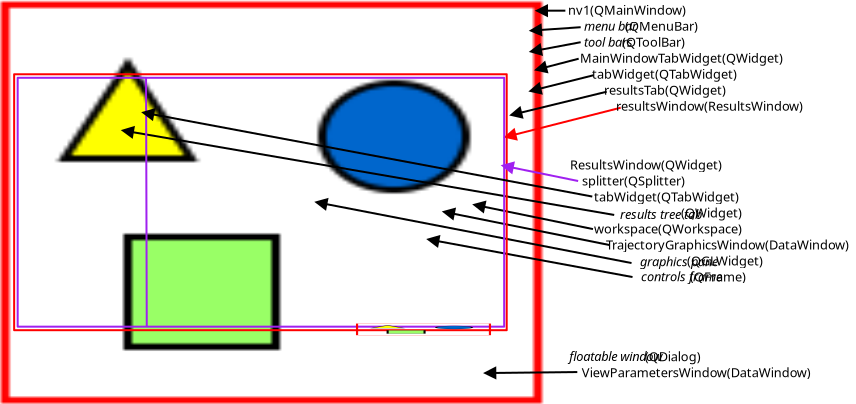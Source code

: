 <?xml version="1.0" encoding="UTF-8"?>
<dia:diagram xmlns:dia="http://www.lysator.liu.se/~alla/dia/">
  <dia:layer name="Background" visible="true">
    <dia:object type="Standard - Image" version="0" id="O0">
      <dia:attribute name="obj_pos">
        <dia:point val="1,1"/>
      </dia:attribute>
      <dia:attribute name="obj_bb">
        <dia:rectangle val="0.95,0.95;28.1,21.131"/>
      </dia:attribute>
      <dia:attribute name="elem_corner">
        <dia:point val="1,1"/>
      </dia:attribute>
      <dia:attribute name="elem_width">
        <dia:real val="27.05"/>
      </dia:attribute>
      <dia:attribute name="elem_height">
        <dia:real val="20.08"/>
      </dia:attribute>
      <dia:attribute name="draw_border">
        <dia:boolean val="false"/>
      </dia:attribute>
      <dia:attribute name="keep_aspect">
        <dia:boolean val="true"/>
      </dia:attribute>
      <dia:attribute name="file">
        <dia:string>#gui-layout-screenshot.png#</dia:string>
      </dia:attribute>
    </dia:object>
    <dia:object type="Standard - Line" version="0" id="O1">
      <dia:attribute name="obj_pos">
        <dia:point val="29.218,1.449"/>
      </dia:attribute>
      <dia:attribute name="obj_bb">
        <dia:rectangle val="27.7,0.95;29.268,1.95"/>
      </dia:attribute>
      <dia:attribute name="conn_endpoints">
        <dia:point val="29.218,1.449"/>
        <dia:point val="27.75,1.45"/>
      </dia:attribute>
      <dia:attribute name="numcp">
        <dia:int val="1"/>
      </dia:attribute>
      <dia:attribute name="end_arrow">
        <dia:enum val="3"/>
      </dia:attribute>
      <dia:attribute name="end_arrow_length">
        <dia:real val="0.5"/>
      </dia:attribute>
      <dia:attribute name="end_arrow_width">
        <dia:real val="0.5"/>
      </dia:attribute>
    </dia:object>
    <dia:object type="Standard - Line" version="0" id="O2">
      <dia:attribute name="obj_pos">
        <dia:point val="29.984,2.275"/>
      </dia:attribute>
      <dia:attribute name="obj_bb">
        <dia:rectangle val="27.366,1.948;30.038,2.952"/>
      </dia:attribute>
      <dia:attribute name="conn_endpoints">
        <dia:point val="29.984,2.275"/>
        <dia:point val="27.45,2.45"/>
      </dia:attribute>
      <dia:attribute name="numcp">
        <dia:int val="1"/>
      </dia:attribute>
      <dia:attribute name="end_arrow">
        <dia:enum val="3"/>
      </dia:attribute>
      <dia:attribute name="end_arrow_length">
        <dia:real val="0.5"/>
      </dia:attribute>
      <dia:attribute name="end_arrow_width">
        <dia:real val="0.5"/>
      </dia:attribute>
    </dia:object>
    <dia:object type="Standard - Line" version="0" id="O3">
      <dia:attribute name="obj_pos">
        <dia:point val="29.984,3.025"/>
      </dia:attribute>
      <dia:attribute name="obj_bb">
        <dia:rectangle val="27.309,2.967;30.043,4.001"/>
      </dia:attribute>
      <dia:attribute name="conn_endpoints">
        <dia:point val="29.984,3.025"/>
        <dia:point val="27.45,3.5"/>
      </dia:attribute>
      <dia:attribute name="numcp">
        <dia:int val="1"/>
      </dia:attribute>
      <dia:attribute name="end_arrow">
        <dia:enum val="3"/>
      </dia:attribute>
      <dia:attribute name="end_arrow_length">
        <dia:real val="0.5"/>
      </dia:attribute>
      <dia:attribute name="end_arrow_width">
        <dia:real val="0.5"/>
      </dia:attribute>
    </dia:object>
    <dia:object type="Standard - Line" version="0" id="O4">
      <dia:attribute name="obj_pos">
        <dia:point val="29.884,3.85"/>
      </dia:attribute>
      <dia:attribute name="obj_bb">
        <dia:rectangle val="27.537,3.789;29.945,4.911"/>
      </dia:attribute>
      <dia:attribute name="conn_endpoints">
        <dia:point val="29.884,3.85"/>
        <dia:point val="27.711,4.415"/>
      </dia:attribute>
      <dia:attribute name="numcp">
        <dia:int val="1"/>
      </dia:attribute>
      <dia:attribute name="end_arrow">
        <dia:enum val="3"/>
      </dia:attribute>
      <dia:attribute name="end_arrow_length">
        <dia:real val="0.5"/>
      </dia:attribute>
      <dia:attribute name="end_arrow_width">
        <dia:real val="0.5"/>
      </dia:attribute>
    </dia:object>
    <dia:object type="Standard - Line" version="0" id="O5">
      <dia:attribute name="obj_pos">
        <dia:point val="30.634,4.675"/>
      </dia:attribute>
      <dia:attribute name="obj_bb">
        <dia:rectangle val="27.259,4.614;30.695,5.973"/>
      </dia:attribute>
      <dia:attribute name="conn_endpoints">
        <dia:point val="30.634,4.675"/>
        <dia:point val="27.428,5.475"/>
      </dia:attribute>
      <dia:attribute name="numcp">
        <dia:int val="1"/>
      </dia:attribute>
      <dia:attribute name="end_arrow">
        <dia:enum val="3"/>
      </dia:attribute>
      <dia:attribute name="end_arrow_length">
        <dia:real val="0.5"/>
      </dia:attribute>
      <dia:attribute name="end_arrow_width">
        <dia:real val="0.5"/>
      </dia:attribute>
    </dia:object>
    <dia:object type="Standard - Line" version="0" id="O6">
      <dia:attribute name="obj_pos">
        <dia:point val="31.284,5.5"/>
      </dia:attribute>
      <dia:attribute name="obj_bb">
        <dia:rectangle val="26.301,5.44;31.345,7.171"/>
      </dia:attribute>
      <dia:attribute name="conn_endpoints">
        <dia:point val="31.284,5.5"/>
        <dia:point val="26.468,6.674"/>
      </dia:attribute>
      <dia:attribute name="numcp">
        <dia:int val="1"/>
      </dia:attribute>
      <dia:attribute name="end_arrow">
        <dia:enum val="3"/>
      </dia:attribute>
      <dia:attribute name="end_arrow_length">
        <dia:real val="0.5"/>
      </dia:attribute>
      <dia:attribute name="end_arrow_width">
        <dia:real val="0.5"/>
      </dia:attribute>
    </dia:object>
    <dia:object type="Standard - Line" version="0" id="O7">
      <dia:attribute name="obj_pos">
        <dia:point val="31.984,6.3"/>
      </dia:attribute>
      <dia:attribute name="obj_bb">
        <dia:rectangle val="26.008,6.239;32.045,8.27"/>
      </dia:attribute>
      <dia:attribute name="conn_endpoints">
        <dia:point val="31.984,6.3"/>
        <dia:point val="26.179,7.774"/>
      </dia:attribute>
      <dia:attribute name="numcp">
        <dia:int val="1"/>
      </dia:attribute>
      <dia:attribute name="line_color">
        <dia:color val="#ff0000"/>
      </dia:attribute>
      <dia:attribute name="end_arrow">
        <dia:enum val="3"/>
      </dia:attribute>
      <dia:attribute name="end_arrow_length">
        <dia:real val="0.5"/>
      </dia:attribute>
      <dia:attribute name="end_arrow_width">
        <dia:real val="0.5"/>
      </dia:attribute>
    </dia:object>
    <dia:object type="Standard - Text" version="1" id="O8">
      <dia:attribute name="obj_pos">
        <dia:point val="29.45,9.387"/>
      </dia:attribute>
      <dia:attribute name="obj_bb">
        <dia:rectangle val="29.45,8.82;44.057,15.422"/>
      </dia:attribute>
      <dia:attribute name="text">
        <dia:composite type="text">
          <dia:attribute name="string">
            <dia:string>#ResultsWindow(QWidget)
    splitter(QSplitter)
        tabWidget(QTabWidget)
                                     (QWidget)
        workspace(QWorkspace)
            TrajectoryGraphicsWindow(DataWindow)
                                       (QGLWidget)
                                        (QFrame)#</dia:string>
          </dia:attribute>
          <dia:attribute name="font">
            <dia:font family="sans" style="0" name="Helvetica"/>
          </dia:attribute>
          <dia:attribute name="height">
            <dia:real val="0.8"/>
          </dia:attribute>
          <dia:attribute name="pos">
            <dia:point val="29.45,9.387"/>
          </dia:attribute>
          <dia:attribute name="color">
            <dia:color val="#000000"/>
          </dia:attribute>
          <dia:attribute name="alignment">
            <dia:enum val="0"/>
          </dia:attribute>
        </dia:composite>
      </dia:attribute>
      <dia:attribute name="valign">
        <dia:enum val="3"/>
      </dia:attribute>
    </dia:object>
    <dia:object type="Standard - Text" version="1" id="O9">
      <dia:attribute name="obj_pos">
        <dia:point val="29.35,1.65"/>
      </dia:attribute>
      <dia:attribute name="obj_bb">
        <dia:rectangle val="29.35,1.083;41.954,6.885"/>
      </dia:attribute>
      <dia:attribute name="text">
        <dia:composite type="text">
          <dia:attribute name="string">
            <dia:string>#nv1(QMainWindow)
                   (QMenuBar)
                  (QToolBar)
    MainWindowTabWidget(QWidget)
        tabWidget(QTabWidget)
            resultsTab(QWidget)
                resultsWindow(ResultsWindow)#</dia:string>
          </dia:attribute>
          <dia:attribute name="font">
            <dia:font family="sans" style="0" name="Helvetica"/>
          </dia:attribute>
          <dia:attribute name="height">
            <dia:real val="0.8"/>
          </dia:attribute>
          <dia:attribute name="pos">
            <dia:point val="29.35,1.65"/>
          </dia:attribute>
          <dia:attribute name="color">
            <dia:color val="#000000"/>
          </dia:attribute>
          <dia:attribute name="alignment">
            <dia:enum val="0"/>
          </dia:attribute>
        </dia:composite>
      </dia:attribute>
      <dia:attribute name="valign">
        <dia:enum val="3"/>
      </dia:attribute>
    </dia:object>
    <dia:object type="Standard - Text" version="1" id="O10">
      <dia:attribute name="obj_pos">
        <dia:point val="30.15,2.45"/>
      </dia:attribute>
      <dia:attribute name="obj_bb">
        <dia:rectangle val="30.15,1.9;32.9,2.85"/>
      </dia:attribute>
      <dia:attribute name="text">
        <dia:composite type="text">
          <dia:attribute name="string">
            <dia:string>#menu bar#</dia:string>
          </dia:attribute>
          <dia:attribute name="font">
            <dia:font family="sans" style="8" name="Helvetica-Oblique"/>
          </dia:attribute>
          <dia:attribute name="height">
            <dia:real val="0.8"/>
          </dia:attribute>
          <dia:attribute name="pos">
            <dia:point val="30.15,2.45"/>
          </dia:attribute>
          <dia:attribute name="color">
            <dia:color val="#000000"/>
          </dia:attribute>
          <dia:attribute name="alignment">
            <dia:enum val="0"/>
          </dia:attribute>
        </dia:composite>
      </dia:attribute>
      <dia:attribute name="valign">
        <dia:enum val="3"/>
      </dia:attribute>
    </dia:object>
    <dia:object type="Standard - Text" version="1" id="O11">
      <dia:attribute name="obj_pos">
        <dia:point val="30.15,3.25"/>
      </dia:attribute>
      <dia:attribute name="obj_bb">
        <dia:rectangle val="30.15,2.7;32.7,3.65"/>
      </dia:attribute>
      <dia:attribute name="text">
        <dia:composite type="text">
          <dia:attribute name="string">
            <dia:string>#tool bars#</dia:string>
          </dia:attribute>
          <dia:attribute name="font">
            <dia:font family="sans" style="8" name="Helvetica-Oblique"/>
          </dia:attribute>
          <dia:attribute name="height">
            <dia:real val="0.8"/>
          </dia:attribute>
          <dia:attribute name="pos">
            <dia:point val="30.15,3.25"/>
          </dia:attribute>
          <dia:attribute name="color">
            <dia:color val="#000000"/>
          </dia:attribute>
          <dia:attribute name="alignment">
            <dia:enum val="0"/>
          </dia:attribute>
        </dia:composite>
      </dia:attribute>
      <dia:attribute name="valign">
        <dia:enum val="3"/>
      </dia:attribute>
    </dia:object>
    <dia:object type="Standard - Text" version="1" id="O12">
      <dia:attribute name="obj_pos">
        <dia:point val="31.95,11.862"/>
      </dia:attribute>
      <dia:attribute name="obj_bb">
        <dia:rectangle val="31.95,11.295;36.468,12.297"/>
      </dia:attribute>
      <dia:attribute name="text">
        <dia:composite type="text">
          <dia:attribute name="string">
            <dia:string>#results tree tab#</dia:string>
          </dia:attribute>
          <dia:attribute name="font">
            <dia:font family="sans" style="8" name="Helvetica-Oblique"/>
          </dia:attribute>
          <dia:attribute name="height">
            <dia:real val="0.8"/>
          </dia:attribute>
          <dia:attribute name="pos">
            <dia:point val="31.95,11.862"/>
          </dia:attribute>
          <dia:attribute name="color">
            <dia:color val="#000000"/>
          </dia:attribute>
          <dia:attribute name="alignment">
            <dia:enum val="0"/>
          </dia:attribute>
        </dia:composite>
      </dia:attribute>
      <dia:attribute name="valign">
        <dia:enum val="3"/>
      </dia:attribute>
    </dia:object>
    <dia:object type="Standard - Text" version="1" id="O13">
      <dia:attribute name="obj_pos">
        <dia:point val="32.95,14.232"/>
      </dia:attribute>
      <dia:attribute name="obj_bb">
        <dia:rectangle val="32.95,13.664;36.968,14.667"/>
      </dia:attribute>
      <dia:attribute name="text">
        <dia:composite type="text">
          <dia:attribute name="string">
            <dia:string>#graphics pane#</dia:string>
          </dia:attribute>
          <dia:attribute name="font">
            <dia:font family="sans" style="8" name="Helvetica-Oblique"/>
          </dia:attribute>
          <dia:attribute name="height">
            <dia:real val="0.8"/>
          </dia:attribute>
          <dia:attribute name="pos">
            <dia:point val="32.95,14.232"/>
          </dia:attribute>
          <dia:attribute name="color">
            <dia:color val="#000000"/>
          </dia:attribute>
          <dia:attribute name="alignment">
            <dia:enum val="0"/>
          </dia:attribute>
        </dia:composite>
      </dia:attribute>
      <dia:attribute name="valign">
        <dia:enum val="3"/>
      </dia:attribute>
    </dia:object>
    <dia:object type="Standard - Text" version="1" id="O14">
      <dia:attribute name="obj_pos">
        <dia:point val="33.0,14.982"/>
      </dia:attribute>
      <dia:attribute name="obj_bb">
        <dia:rectangle val="33.0,14.414;37.218,15.417"/>
      </dia:attribute>
      <dia:attribute name="text">
        <dia:composite type="text">
          <dia:attribute name="string">
            <dia:string>#controls frame#</dia:string>
          </dia:attribute>
          <dia:attribute name="font">
            <dia:font family="sans" style="8" name="Helvetica-Oblique"/>
          </dia:attribute>
          <dia:attribute name="height">
            <dia:real val="0.8"/>
          </dia:attribute>
          <dia:attribute name="pos">
            <dia:point val="33.0,14.982"/>
          </dia:attribute>
          <dia:attribute name="color">
            <dia:color val="#000000"/>
          </dia:attribute>
          <dia:attribute name="alignment">
            <dia:enum val="0"/>
          </dia:attribute>
        </dia:composite>
      </dia:attribute>
      <dia:attribute name="valign">
        <dia:enum val="3"/>
      </dia:attribute>
    </dia:object>
    <dia:object type="Standard - Line" version="0" id="O15">
      <dia:attribute name="obj_pos">
        <dia:point val="31.66,11.663"/>
      </dia:attribute>
      <dia:attribute name="obj_bb">
        <dia:rectangle val="6.916,6.93;31.718,11.72"/>
      </dia:attribute>
      <dia:attribute name="conn_endpoints">
        <dia:point val="31.66,11.663"/>
        <dia:point val="7.05,7.432"/>
      </dia:attribute>
      <dia:attribute name="numcp">
        <dia:int val="1"/>
      </dia:attribute>
      <dia:attribute name="end_arrow">
        <dia:enum val="3"/>
      </dia:attribute>
      <dia:attribute name="end_arrow_length">
        <dia:real val="0.5"/>
      </dia:attribute>
      <dia:attribute name="end_arrow_width">
        <dia:real val="0.5"/>
      </dia:attribute>
    </dia:object>
    <dia:object type="Standard - Line" version="0" id="O16">
      <dia:attribute name="obj_pos">
        <dia:point val="30.599,12.37"/>
      </dia:attribute>
      <dia:attribute name="obj_bb">
        <dia:rectangle val="24.471,10.645;30.658,12.429"/>
      </dia:attribute>
      <dia:attribute name="conn_endpoints">
        <dia:point val="30.599,12.37"/>
        <dia:point val="24.62,11.145"/>
      </dia:attribute>
      <dia:attribute name="numcp">
        <dia:int val="1"/>
      </dia:attribute>
      <dia:attribute name="end_arrow">
        <dia:enum val="3"/>
      </dia:attribute>
      <dia:attribute name="end_arrow_length">
        <dia:real val="0.5"/>
      </dia:attribute>
      <dia:attribute name="end_arrow_width">
        <dia:real val="0.5"/>
      </dia:attribute>
    </dia:object>
    <dia:object type="Standard - Line" version="0" id="O17">
      <dia:attribute name="obj_pos">
        <dia:point val="31.426,13.168"/>
      </dia:attribute>
      <dia:attribute name="obj_bb">
        <dia:rectangle val="22.953,10.998;31.485,13.226"/>
      </dia:attribute>
      <dia:attribute name="conn_endpoints">
        <dia:point val="31.426,13.168"/>
        <dia:point val="23.1,11.498"/>
      </dia:attribute>
      <dia:attribute name="numcp">
        <dia:int val="1"/>
      </dia:attribute>
      <dia:attribute name="end_arrow">
        <dia:enum val="3"/>
      </dia:attribute>
      <dia:attribute name="end_arrow_length">
        <dia:real val="0.5"/>
      </dia:attribute>
      <dia:attribute name="end_arrow_width">
        <dia:real val="0.5"/>
      </dia:attribute>
    </dia:object>
    <dia:object type="Standard - Line" version="0" id="O18">
      <dia:attribute name="obj_pos">
        <dia:point val="32.526,14.068"/>
      </dia:attribute>
      <dia:attribute name="obj_bb">
        <dia:rectangle val="16.582,10.517;32.585,14.126"/>
      </dia:attribute>
      <dia:attribute name="conn_endpoints">
        <dia:point val="32.526,14.068"/>
        <dia:point val="16.726,11.018"/>
      </dia:attribute>
      <dia:attribute name="numcp">
        <dia:int val="1"/>
      </dia:attribute>
      <dia:attribute name="end_arrow">
        <dia:enum val="3"/>
      </dia:attribute>
      <dia:attribute name="end_arrow_length">
        <dia:real val="0.5"/>
      </dia:attribute>
      <dia:attribute name="end_arrow_width">
        <dia:real val="0.5"/>
      </dia:attribute>
    </dia:object>
    <dia:object type="Standard - Line" version="0" id="O19">
      <dia:attribute name="obj_pos">
        <dia:point val="32.576,14.768"/>
      </dia:attribute>
      <dia:attribute name="obj_bb">
        <dia:rectangle val="22.183,12.376;32.635,14.826"/>
      </dia:attribute>
      <dia:attribute name="conn_endpoints">
        <dia:point val="32.576,14.768"/>
        <dia:point val="22.322,12.877"/>
      </dia:attribute>
      <dia:attribute name="numcp">
        <dia:int val="1"/>
      </dia:attribute>
      <dia:attribute name="end_arrow">
        <dia:enum val="3"/>
      </dia:attribute>
      <dia:attribute name="end_arrow_length">
        <dia:real val="0.5"/>
      </dia:attribute>
      <dia:attribute name="end_arrow_width">
        <dia:real val="0.5"/>
      </dia:attribute>
    </dia:object>
    <dia:object type="Standard - Line" version="0" id="O20">
      <dia:attribute name="obj_pos">
        <dia:point val="29.815,19.518"/>
      </dia:attribute>
      <dia:attribute name="obj_bb">
        <dia:rectangle val="25.11,19.067;29.866,20.068"/>
      </dia:attribute>
      <dia:attribute name="conn_endpoints">
        <dia:point val="29.815,19.518"/>
        <dia:point val="25.165,19.568"/>
      </dia:attribute>
      <dia:attribute name="numcp">
        <dia:int val="1"/>
      </dia:attribute>
      <dia:attribute name="end_arrow">
        <dia:enum val="3"/>
      </dia:attribute>
      <dia:attribute name="end_arrow_length">
        <dia:real val="0.5"/>
      </dia:attribute>
      <dia:attribute name="end_arrow_width">
        <dia:real val="0.5"/>
      </dia:attribute>
    </dia:object>
    <dia:object type="Standard - Box" version="0" id="O21">
      <dia:attribute name="obj_pos">
        <dia:point val="1.657,4.627"/>
      </dia:attribute>
      <dia:attribute name="obj_bb">
        <dia:rectangle val="1.607,4.577;26.335,17.476"/>
      </dia:attribute>
      <dia:attribute name="elem_corner">
        <dia:point val="1.657,4.627"/>
      </dia:attribute>
      <dia:attribute name="elem_width">
        <dia:real val="24.628"/>
      </dia:attribute>
      <dia:attribute name="elem_height">
        <dia:real val="12.799"/>
      </dia:attribute>
      <dia:attribute name="border_color">
        <dia:color val="#ff0000"/>
      </dia:attribute>
      <dia:attribute name="show_background">
        <dia:boolean val="false"/>
      </dia:attribute>
      <dia:attribute name="corner_radius">
        <dia:real val="1.175e-39"/>
      </dia:attribute>
    </dia:object>
    <dia:object type="Standard - Box" version="0" id="O22">
      <dia:attribute name="obj_pos">
        <dia:point val="1.834,4.804"/>
      </dia:attribute>
      <dia:attribute name="obj_bb">
        <dia:rectangle val="1.784,4.754;26.208,17.299"/>
      </dia:attribute>
      <dia:attribute name="elem_corner">
        <dia:point val="1.834,4.804"/>
      </dia:attribute>
      <dia:attribute name="elem_width">
        <dia:real val="24.324"/>
      </dia:attribute>
      <dia:attribute name="elem_height">
        <dia:real val="12.445"/>
      </dia:attribute>
      <dia:attribute name="border_color">
        <dia:color val="#a020f0"/>
      </dia:attribute>
      <dia:attribute name="show_background">
        <dia:boolean val="false"/>
      </dia:attribute>
      <dia:attribute name="corner_radius">
        <dia:real val="1.175e-39"/>
      </dia:attribute>
    </dia:object>
    <dia:object type="Standard - Line" version="0" id="O23">
      <dia:attribute name="obj_pos">
        <dia:point val="29.857,9.966"/>
      </dia:attribute>
      <dia:attribute name="obj_bb">
        <dia:rectangle val="25.894,8.688;29.916,10.024"/>
      </dia:attribute>
      <dia:attribute name="conn_endpoints">
        <dia:point val="29.857,9.966"/>
        <dia:point val="26.043,9.188"/>
      </dia:attribute>
      <dia:attribute name="numcp">
        <dia:int val="1"/>
      </dia:attribute>
      <dia:attribute name="line_color">
        <dia:color val="#a020f0"/>
      </dia:attribute>
      <dia:attribute name="end_arrow">
        <dia:enum val="3"/>
      </dia:attribute>
      <dia:attribute name="end_arrow_length">
        <dia:real val="0.5"/>
      </dia:attribute>
      <dia:attribute name="end_arrow_width">
        <dia:real val="0.5"/>
      </dia:attribute>
    </dia:object>
    <dia:object type="Standard - Line" version="0" id="O24">
      <dia:attribute name="obj_pos">
        <dia:point val="8.253,4.804"/>
      </dia:attribute>
      <dia:attribute name="obj_bb">
        <dia:rectangle val="8.202,4.754;8.338,17.299"/>
      </dia:attribute>
      <dia:attribute name="conn_endpoints">
        <dia:point val="8.253,4.804"/>
        <dia:point val="8.288,17.249"/>
      </dia:attribute>
      <dia:attribute name="numcp">
        <dia:int val="1"/>
      </dia:attribute>
      <dia:attribute name="line_color">
        <dia:color val="#a020f0"/>
      </dia:attribute>
    </dia:object>
    <dia:object type="Standard - Text" version="1" id="O25">
      <dia:attribute name="obj_pos">
        <dia:point val="29.432,18.973"/>
      </dia:attribute>
      <dia:attribute name="obj_bb">
        <dia:rectangle val="29.432,18.405;41.637,20.208"/>
      </dia:attribute>
      <dia:attribute name="text">
        <dia:composite type="text">
          <dia:attribute name="string">
            <dia:string>#                         (QDialog)
    ViewParametersWindow(DataWindow)#</dia:string>
          </dia:attribute>
          <dia:attribute name="font">
            <dia:font family="sans" style="0" name="Helvetica"/>
          </dia:attribute>
          <dia:attribute name="height">
            <dia:real val="0.8"/>
          </dia:attribute>
          <dia:attribute name="pos">
            <dia:point val="29.432,18.973"/>
          </dia:attribute>
          <dia:attribute name="color">
            <dia:color val="#000000"/>
          </dia:attribute>
          <dia:attribute name="alignment">
            <dia:enum val="0"/>
          </dia:attribute>
        </dia:composite>
      </dia:attribute>
      <dia:attribute name="valign">
        <dia:enum val="3"/>
      </dia:attribute>
    </dia:object>
    <dia:object type="Standard - Text" version="1" id="O26">
      <dia:attribute name="obj_pos">
        <dia:point val="29.415,18.968"/>
      </dia:attribute>
      <dia:attribute name="obj_bb">
        <dia:rectangle val="29.415,18.4;34.333,19.403"/>
      </dia:attribute>
      <dia:attribute name="text">
        <dia:composite type="text">
          <dia:attribute name="string">
            <dia:string>#floatable window#</dia:string>
          </dia:attribute>
          <dia:attribute name="font">
            <dia:font family="sans" style="8" name="Helvetica-Oblique"/>
          </dia:attribute>
          <dia:attribute name="height">
            <dia:real val="0.8"/>
          </dia:attribute>
          <dia:attribute name="pos">
            <dia:point val="29.415,18.968"/>
          </dia:attribute>
          <dia:attribute name="color">
            <dia:color val="#000000"/>
          </dia:attribute>
          <dia:attribute name="alignment">
            <dia:enum val="0"/>
          </dia:attribute>
        </dia:composite>
      </dia:attribute>
      <dia:attribute name="valign">
        <dia:enum val="3"/>
      </dia:attribute>
    </dia:object>
    <dia:object type="Standard - Line" version="0" id="O27">
      <dia:attribute name="obj_pos">
        <dia:point val="30.564,10.743"/>
      </dia:attribute>
      <dia:attribute name="obj_bb">
        <dia:rectangle val="7.928,6.035;30.622,10.802"/>
      </dia:attribute>
      <dia:attribute name="conn_endpoints">
        <dia:point val="30.564,10.743"/>
        <dia:point val="8.069,6.536"/>
      </dia:attribute>
      <dia:attribute name="numcp">
        <dia:int val="1"/>
      </dia:attribute>
      <dia:attribute name="end_arrow">
        <dia:enum val="3"/>
      </dia:attribute>
      <dia:attribute name="end_arrow_length">
        <dia:real val="0.5"/>
      </dia:attribute>
      <dia:attribute name="end_arrow_width">
        <dia:real val="0.5"/>
      </dia:attribute>
    </dia:object>
    <dia:object type="Standard - Image" version="0" id="O28">
      <dia:attribute name="obj_pos">
        <dia:point val="18.75,17.093"/>
      </dia:attribute>
      <dia:attribute name="obj_bb">
        <dia:rectangle val="18.7,17.043;25.55,17.725"/>
      </dia:attribute>
      <dia:attribute name="elem_corner">
        <dia:point val="18.75,17.093"/>
      </dia:attribute>
      <dia:attribute name="elem_width">
        <dia:real val="6.75"/>
      </dia:attribute>
      <dia:attribute name="elem_height">
        <dia:real val="0.582"/>
      </dia:attribute>
      <dia:attribute name="border_color">
        <dia:color val="#a020f0"/>
      </dia:attribute>
      <dia:attribute name="draw_border">
        <dia:boolean val="false"/>
      </dia:attribute>
      <dia:attribute name="keep_aspect">
        <dia:boolean val="true"/>
      </dia:attribute>
      <dia:attribute name="file">
        <dia:string>#snipit1.png#</dia:string>
      </dia:attribute>
    </dia:object>
  </dia:layer>
</dia:diagram>
